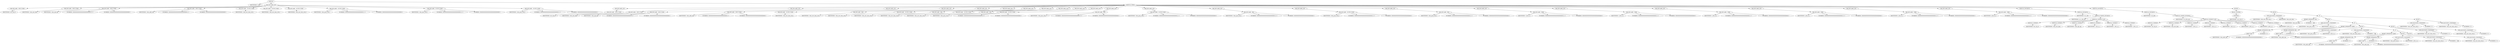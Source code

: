 digraph G {	
ranksep=.25;
	0 [label="MODULE"];
	1 [label="IDENTIFIERS: scaler"];
	0 -> 1;
	2 [label="VAR_DECLARE_LIST"];
	0 -> 2;
	3 [label="VAR_DECLARE:  INPUT PORT"];
	2 -> 3;
	4 [label="IDENTIFIERS: tm3_clk_v0"];
	3 -> 4;
	5 [label="VAR_DECLARE:  INPUT PORT"];
	2 -> 5;
	6 [label="IDENTIFIERS: vidin_new_data"];
	5 -> 6;
	7 [label="VAR_DECLARE:  INPUT PORT"];
	2 -> 7;
	8 [label="IDENTIFIERS: vidin_rgb_reg"];
	7 -> 8;
	9 [label="NUMBERS: 00000000000000000000000000000111 ()"];
	7 -> 9;
	10 [label="NUMBERS: 00000000000000000000000000000000 ()"];
	7 -> 10;
	11 [label="VAR_DECLARE:  INPUT PORT"];
	2 -> 11;
	12 [label="IDENTIFIERS: vidin_addr_reg"];
	11 -> 12;
	13 [label="NUMBERS: 00000000000000000000000000000011 ()"];
	11 -> 13;
	14 [label="NUMBERS: 00000000000000000000000000000000 ()"];
	11 -> 14;
	15 [label="VAR_DECLARE:  OUTPUT PORT"];
	2 -> 15;
	16 [label="IDENTIFIERS: vidin_new_data_scld_1"];
	15 -> 16;
	17 [label="VAR_DECLARE:  OUTPUT PORT"];
	2 -> 17;
	18 [label="IDENTIFIERS: vidin_new_data_scld_2"];
	17 -> 18;
	19 [label="VAR_DECLARE:  OUTPUT PORT"];
	2 -> 19;
	20 [label="IDENTIFIERS: vidin_new_data_scld_4"];
	19 -> 20;
	21 [label="VAR_DECLARE:  OUTPUT PORT"];
	2 -> 21;
	22 [label="IDENTIFIERS: vidin_gray_scld_1"];
	21 -> 22;
	23 [label="NUMBERS: 00000000000000000000000000000111 ()"];
	21 -> 23;
	24 [label="NUMBERS: 00000000000000000000000000000000 ()"];
	21 -> 24;
	25 [label="VAR_DECLARE:  OUTPUT PORT"];
	2 -> 25;
	26 [label="IDENTIFIERS: vidin_gray_scld_2"];
	25 -> 26;
	27 [label="NUMBERS: 00000000000000000000000000000111 ()"];
	25 -> 27;
	28 [label="NUMBERS: 00000000000000000000000000000000 ()"];
	25 -> 28;
	29 [label="VAR_DECLARE:  OUTPUT PORT"];
	2 -> 29;
	30 [label="IDENTIFIERS: vidin_gray_scld_4"];
	29 -> 30;
	31 [label="NUMBERS: 00000000000000000000000000000111 ()"];
	29 -> 31;
	32 [label="NUMBERS: 00000000000000000000000000000000 ()"];
	29 -> 32;
	33 [label="MODULE_ITEMS"];
	0 -> 33;
	34 [label="VAR_DECLARE_LIST"];
	33 -> 34;
	35 [label="VAR_DECLARE:  INPUT PORT"];
	34 -> 35;
	36 [label="IDENTIFIERS: tm3_clk_v0"];
	35 -> 36;
	37 [label="VAR_DECLARE_LIST"];
	33 -> 37;
	38 [label="VAR_DECLARE:  INPUT PORT"];
	37 -> 38;
	39 [label="IDENTIFIERS: vidin_new_data"];
	38 -> 39;
	40 [label="VAR_DECLARE_LIST"];
	33 -> 40;
	41 [label="VAR_DECLARE:  INPUT PORT"];
	40 -> 41;
	42 [label="IDENTIFIERS: vidin_rgb_reg"];
	41 -> 42;
	43 [label="NUMBERS: 00000000000000000000000000000111 ()"];
	41 -> 43;
	44 [label="NUMBERS: 00000000000000000000000000000000 ()"];
	41 -> 44;
	45 [label="VAR_DECLARE_LIST"];
	33 -> 45;
	46 [label="VAR_DECLARE:  INPUT PORT"];
	45 -> 46;
	47 [label="IDENTIFIERS: vidin_addr_reg"];
	46 -> 47;
	48 [label="NUMBERS: 00000000000000000000000000000011 ()"];
	46 -> 48;
	49 [label="NUMBERS: 00000000000000000000000000000000 ()"];
	46 -> 49;
	50 [label="VAR_DECLARE_LIST"];
	33 -> 50;
	51 [label="VAR_DECLARE:  OUTPUT PORT"];
	50 -> 51;
	52 [label="IDENTIFIERS: vidin_new_data_scld_1"];
	51 -> 52;
	53 [label="VAR_DECLARE_LIST"];
	33 -> 53;
	54 [label="VAR_DECLARE:  REG"];
	53 -> 54;
	55 [label="IDENTIFIERS: vidin_new_data_scld_1"];
	54 -> 55;
	56 [label="VAR_DECLARE_LIST"];
	33 -> 56;
	57 [label="VAR_DECLARE:  OUTPUT PORT"];
	56 -> 57;
	58 [label="IDENTIFIERS: vidin_new_data_scld_2"];
	57 -> 58;
	59 [label="VAR_DECLARE_LIST"];
	33 -> 59;
	60 [label="VAR_DECLARE:  REG"];
	59 -> 60;
	61 [label="IDENTIFIERS: vidin_new_data_scld_2"];
	60 -> 61;
	62 [label="VAR_DECLARE_LIST"];
	33 -> 62;
	63 [label="VAR_DECLARE:  OUTPUT PORT"];
	62 -> 63;
	64 [label="IDENTIFIERS: vidin_new_data_scld_4"];
	63 -> 64;
	65 [label="VAR_DECLARE_LIST"];
	33 -> 65;
	66 [label="VAR_DECLARE:  REG"];
	65 -> 66;
	67 [label="IDENTIFIERS: vidin_new_data_scld_4"];
	66 -> 67;
	68 [label="VAR_DECLARE_LIST"];
	33 -> 68;
	69 [label="VAR_DECLARE:  OUTPUT PORT"];
	68 -> 69;
	70 [label="IDENTIFIERS: vidin_gray_scld_1"];
	69 -> 70;
	71 [label="NUMBERS: 00000000000000000000000000000111 ()"];
	69 -> 71;
	72 [label="NUMBERS: 00000000000000000000000000000000 ()"];
	69 -> 72;
	73 [label="VAR_DECLARE_LIST"];
	33 -> 73;
	74 [label="VAR_DECLARE:  REG"];
	73 -> 74;
	75 [label="IDENTIFIERS: vidin_gray_scld_1"];
	74 -> 75;
	76 [label="NUMBERS: 00000000000000000000000000000111 ()"];
	74 -> 76;
	77 [label="NUMBERS: 00000000000000000000000000000000 ()"];
	74 -> 77;
	78 [label="VAR_DECLARE_LIST"];
	33 -> 78;
	79 [label="VAR_DECLARE:  OUTPUT PORT"];
	78 -> 79;
	80 [label="IDENTIFIERS: vidin_gray_scld_2"];
	79 -> 80;
	81 [label="NUMBERS: 00000000000000000000000000000111 ()"];
	79 -> 81;
	82 [label="NUMBERS: 00000000000000000000000000000000 ()"];
	79 -> 82;
	83 [label="VAR_DECLARE_LIST"];
	33 -> 83;
	84 [label="VAR_DECLARE:  REG"];
	83 -> 84;
	85 [label="IDENTIFIERS: vidin_gray_scld_2"];
	84 -> 85;
	86 [label="NUMBERS: 00000000000000000000000000000111 ()"];
	84 -> 86;
	87 [label="NUMBERS: 00000000000000000000000000000000 ()"];
	84 -> 87;
	88 [label="VAR_DECLARE_LIST"];
	33 -> 88;
	89 [label="VAR_DECLARE:  OUTPUT PORT"];
	88 -> 89;
	90 [label="IDENTIFIERS: vidin_gray_scld_4"];
	89 -> 90;
	91 [label="NUMBERS: 00000000000000000000000000000111 ()"];
	89 -> 91;
	92 [label="NUMBERS: 00000000000000000000000000000000 ()"];
	89 -> 92;
	93 [label="VAR_DECLARE_LIST"];
	33 -> 93;
	94 [label="VAR_DECLARE:  REG"];
	93 -> 94;
	95 [label="IDENTIFIERS: vidin_gray_scld_4"];
	94 -> 95;
	96 [label="NUMBERS: 00000000000000000000000000000111 ()"];
	94 -> 96;
	97 [label="NUMBERS: 00000000000000000000000000000000 ()"];
	94 -> 97;
	98 [label="VAR_DECLARE_LIST"];
	33 -> 98;
	99 [label="VAR_DECLARE:  WIRE"];
	98 -> 99;
	100 [label="IDENTIFIERS: v_fltr_sc_1"];
	99 -> 100;
	101 [label="NUMBERS: 00000000000000000000000000000111 ()"];
	99 -> 101;
	102 [label="NUMBERS: 00000000000000000000000000000000 ()"];
	99 -> 102;
	103 [label="VAR_DECLARE_LIST"];
	33 -> 103;
	104 [label="VAR_DECLARE:  WIRE"];
	103 -> 104;
	105 [label="IDENTIFIERS: v_fltr_sc_2"];
	104 -> 105;
	106 [label="NUMBERS: 00000000000000000000000000000111 ()"];
	104 -> 106;
	107 [label="NUMBERS: 00000000000000000000000000000000 ()"];
	104 -> 107;
	108 [label="VAR_DECLARE_LIST"];
	33 -> 108;
	109 [label="VAR_DECLARE:  WIRE"];
	108 -> 109;
	110 [label="IDENTIFIERS: v_fltr_sc_4"];
	109 -> 110;
	111 [label="NUMBERS: 00000000000000000000000000000111 ()"];
	109 -> 111;
	112 [label="NUMBERS: 00000000000000000000000000000000 ()"];
	109 -> 112;
	113 [label="VAR_DECLARE_LIST"];
	33 -> 113;
	114 [label="VAR_DECLARE:  WIRE"];
	113 -> 114;
	115 [label="IDENTIFIERS: h_fltr_sc_1"];
	114 -> 115;
	116 [label="NUMBERS: 00000000000000000000000000000111 ()"];
	114 -> 116;
	117 [label="NUMBERS: 00000000000000000000000000000000 ()"];
	114 -> 117;
	118 [label="VAR_DECLARE_LIST"];
	33 -> 118;
	119 [label="VAR_DECLARE:  WIRE"];
	118 -> 119;
	120 [label="IDENTIFIERS: h_fltr_sc_2"];
	119 -> 120;
	121 [label="NUMBERS: 00000000000000000000000000000111 ()"];
	119 -> 121;
	122 [label="NUMBERS: 00000000000000000000000000000000 ()"];
	119 -> 122;
	123 [label="VAR_DECLARE_LIST"];
	33 -> 123;
	124 [label="VAR_DECLARE:  WIRE"];
	123 -> 124;
	125 [label="IDENTIFIERS: h_fltr_sc_4"];
	124 -> 125;
	126 [label="NUMBERS: 00000000000000000000000000000111 ()"];
	124 -> 126;
	127 [label="NUMBERS: 00000000000000000000000000000000 ()"];
	124 -> 127;
	128 [label="MODULE_INSTANCE"];
	33 -> 128;
	129 [label="MODULE_INSTANCE"];
	128 -> 129;
	130 [label="IDENTIFIERS: scl_v_fltr"];
	129 -> 130;
	131 [label="MODULE_NAMED_INSTANCE"];
	129 -> 131;
	132 [label="IDENTIFIERS: scl_v_fltr_inst"];
	131 -> 132;
	133 [label="MODULE_CONNECT_LIST"];
	131 -> 133;
	134 [label="MODULE_CONNECT"];
	133 -> 134;
	135 [label="IDENTIFIERS: tm3_clk_v0"];
	134 -> 135;
	136 [label="MODULE_CONNECT"];
	133 -> 136;
	137 [label="IDENTIFIERS: vidin_new_data"];
	136 -> 137;
	138 [label="MODULE_CONNECT"];
	133 -> 138;
	139 [label="IDENTIFIERS: vidin_rgb_reg"];
	138 -> 139;
	140 [label="MODULE_CONNECT"];
	133 -> 140;
	141 [label="IDENTIFIERS: v_fltr_sc_1"];
	140 -> 141;
	142 [label="MODULE_CONNECT"];
	133 -> 142;
	143 [label="IDENTIFIERS: v_fltr_sc_2"];
	142 -> 143;
	144 [label="MODULE_CONNECT"];
	133 -> 144;
	145 [label="IDENTIFIERS: v_fltr_sc_4"];
	144 -> 145;
	146 [label="MODULE_INSTANCE"];
	33 -> 146;
	147 [label="MODULE_INSTANCE"];
	146 -> 147;
	148 [label="IDENTIFIERS: scl_h_fltr"];
	147 -> 148;
	149 [label="MODULE_NAMED_INSTANCE"];
	147 -> 149;
	150 [label="IDENTIFIERS: scl_h_fltr_inst"];
	149 -> 150;
	151 [label="MODULE_CONNECT_LIST"];
	149 -> 151;
	152 [label="MODULE_CONNECT"];
	151 -> 152;
	153 [label="IDENTIFIERS: tm3_clk_v0"];
	152 -> 153;
	154 [label="MODULE_CONNECT"];
	151 -> 154;
	155 [label="IDENTIFIERS: vidin_new_data"];
	154 -> 155;
	156 [label="MODULE_CONNECT"];
	151 -> 156;
	157 [label="IDENTIFIERS: v_fltr_sc_1"];
	156 -> 157;
	158 [label="MODULE_CONNECT"];
	151 -> 158;
	159 [label="IDENTIFIERS: v_fltr_sc_2"];
	158 -> 159;
	160 [label="MODULE_CONNECT"];
	151 -> 160;
	161 [label="IDENTIFIERS: v_fltr_sc_4"];
	160 -> 161;
	162 [label="MODULE_CONNECT"];
	151 -> 162;
	163 [label="IDENTIFIERS: h_fltr_sc_1"];
	162 -> 163;
	164 [label="MODULE_CONNECT"];
	151 -> 164;
	165 [label="IDENTIFIERS: h_fltr_sc_2"];
	164 -> 165;
	166 [label="MODULE_CONNECT"];
	151 -> 166;
	167 [label="IDENTIFIERS: h_fltr_sc_4"];
	166 -> 167;
	168 [label="ALWAYS"];
	33 -> 168;
	169 [label="DELAY_CONTROL"];
	168 -> 169;
	170 [label="POSEDGE"];
	169 -> 170;
	171 [label="IDENTIFIERS: tm3_clk_v0"];
	170 -> 171;
	172 [label="BLOCK"];
	168 -> 172;
	173 [label="NON_BLOCKING_STATEMENT"];
	172 -> 173;
	174 [label="IDENTIFIERS: vidin_new_data_scld_1"];
	173 -> 174;
	175 [label="IDENTIFIERS: vidin_new_data"];
	173 -> 175;
	176 [label="IF"];
	172 -> 176;
	177 [label="BINARY_OPERATION: lEQ"];
	176 -> 177;
	178 [label="IDENTIFIERS: vidin_new_data"];
	177 -> 178;
	179 [label="NUMBERS: 1 ()"];
	177 -> 179;
	180 [label="BLOCK"];
	176 -> 180;
	181 [label="NON_BLOCKING_STATEMENT"];
	180 -> 181;
	182 [label="IDENTIFIERS: vidin_gray_scld_1"];
	181 -> 182;
	183 [label="IDENTIFIERS: h_fltr_sc_1"];
	181 -> 183;
	184 [label="IF"];
	180 -> 184;
	185 [label="BINARY_OPERATION: bAND"];
	184 -> 185;
	186 [label="BINARY_OPERATION: lEQ"];
	185 -> 186;
	187 [label="ARRAY_REF"];
	186 -> 187;
	188 [label="IDENTIFIERS: vidin_addr_reg"];
	187 -> 188;
	189 [label="NUMBERS: 00000000000000000000000000000000 ()"];
	187 -> 189;
	190 [label="NUMBERS: 0 ()"];
	186 -> 190;
	191 [label="BINARY_OPERATION: lEQ"];
	185 -> 191;
	192 [label="ARRAY_REF"];
	191 -> 192;
	193 [label="IDENTIFIERS: vidin_addr_reg"];
	192 -> 193;
	194 [label="NUMBERS: 00000000000000000000000000000010 ()"];
	192 -> 194;
	195 [label="NUMBERS: 0 ()"];
	191 -> 195;
	196 [label="BLOCK"];
	184 -> 196;
	197 [label="NON_BLOCKING_STATEMENT"];
	196 -> 197;
	198 [label="IDENTIFIERS: vidin_gray_scld_2"];
	197 -> 198;
	199 [label="IDENTIFIERS: h_fltr_sc_2"];
	197 -> 199;
	200 [label="NON_BLOCKING_STATEMENT"];
	196 -> 200;
	201 [label="IDENTIFIERS: vidin_new_data_scld_2"];
	200 -> 201;
	202 [label="NUMBERS: 1 ()"];
	200 -> 202;
	203 [label="IF"];
	196 -> 203;
	204 [label="BINARY_OPERATION: bAND"];
	203 -> 204;
	205 [label="BINARY_OPERATION: lEQ"];
	204 -> 205;
	206 [label="ARRAY_REF"];
	205 -> 206;
	207 [label="IDENTIFIERS: vidin_addr_reg"];
	206 -> 207;
	208 [label="NUMBERS: 00000000000000000000000000000001 ()"];
	206 -> 208;
	209 [label="NUMBERS: 0 ()"];
	205 -> 209;
	210 [label="BINARY_OPERATION: lEQ"];
	204 -> 210;
	211 [label="ARRAY_REF"];
	210 -> 211;
	212 [label="IDENTIFIERS: vidin_addr_reg"];
	211 -> 212;
	213 [label="NUMBERS: 00000000000000000000000000000011 ()"];
	211 -> 213;
	214 [label="NUMBERS: 0 ()"];
	210 -> 214;
	215 [label="BLOCK"];
	203 -> 215;
	216 [label="NON_BLOCKING_STATEMENT"];
	215 -> 216;
	217 [label="IDENTIFIERS: vidin_gray_scld_4"];
	216 -> 217;
	218 [label="IDENTIFIERS: h_fltr_sc_4"];
	216 -> 218;
	219 [label="NON_BLOCKING_STATEMENT"];
	215 -> 219;
	220 [label="IDENTIFIERS: vidin_new_data_scld_4"];
	219 -> 220;
	221 [label="NUMBERS: 1 ()"];
	219 -> 221;
	222 [label="BLOCK"];
	203 -> 222;
	223 [label="NON_BLOCKING_STATEMENT"];
	222 -> 223;
	224 [label="IDENTIFIERS: vidin_new_data_scld_4"];
	223 -> 224;
	225 [label="NUMBERS: 0 ()"];
	223 -> 225;
	226 [label="BLOCK"];
	184 -> 226;
	227 [label="NON_BLOCKING_STATEMENT"];
	226 -> 227;
	228 [label="IDENTIFIERS: vidin_new_data_scld_2"];
	227 -> 228;
	229 [label="NUMBERS: 0 ()"];
	227 -> 229;
	230 [label="NON_BLOCKING_STATEMENT"];
	226 -> 230;
	231 [label="IDENTIFIERS: vidin_new_data_scld_4"];
	230 -> 231;
	232 [label="NUMBERS: 0 ()"];
	230 -> 232;
	233 [label="BLOCK"];
	176 -> 233;
	234 [label="NON_BLOCKING_STATEMENT"];
	233 -> 234;
	235 [label="IDENTIFIERS: vidin_new_data_scld_2"];
	234 -> 235;
	236 [label="NUMBERS: 0 ()"];
	234 -> 236;
	237 [label="NON_BLOCKING_STATEMENT"];
	233 -> 237;
	238 [label="IDENTIFIERS: vidin_new_data_scld_4"];
	237 -> 238;
	239 [label="NUMBERS: 0 ()"];
	237 -> 239;
}
